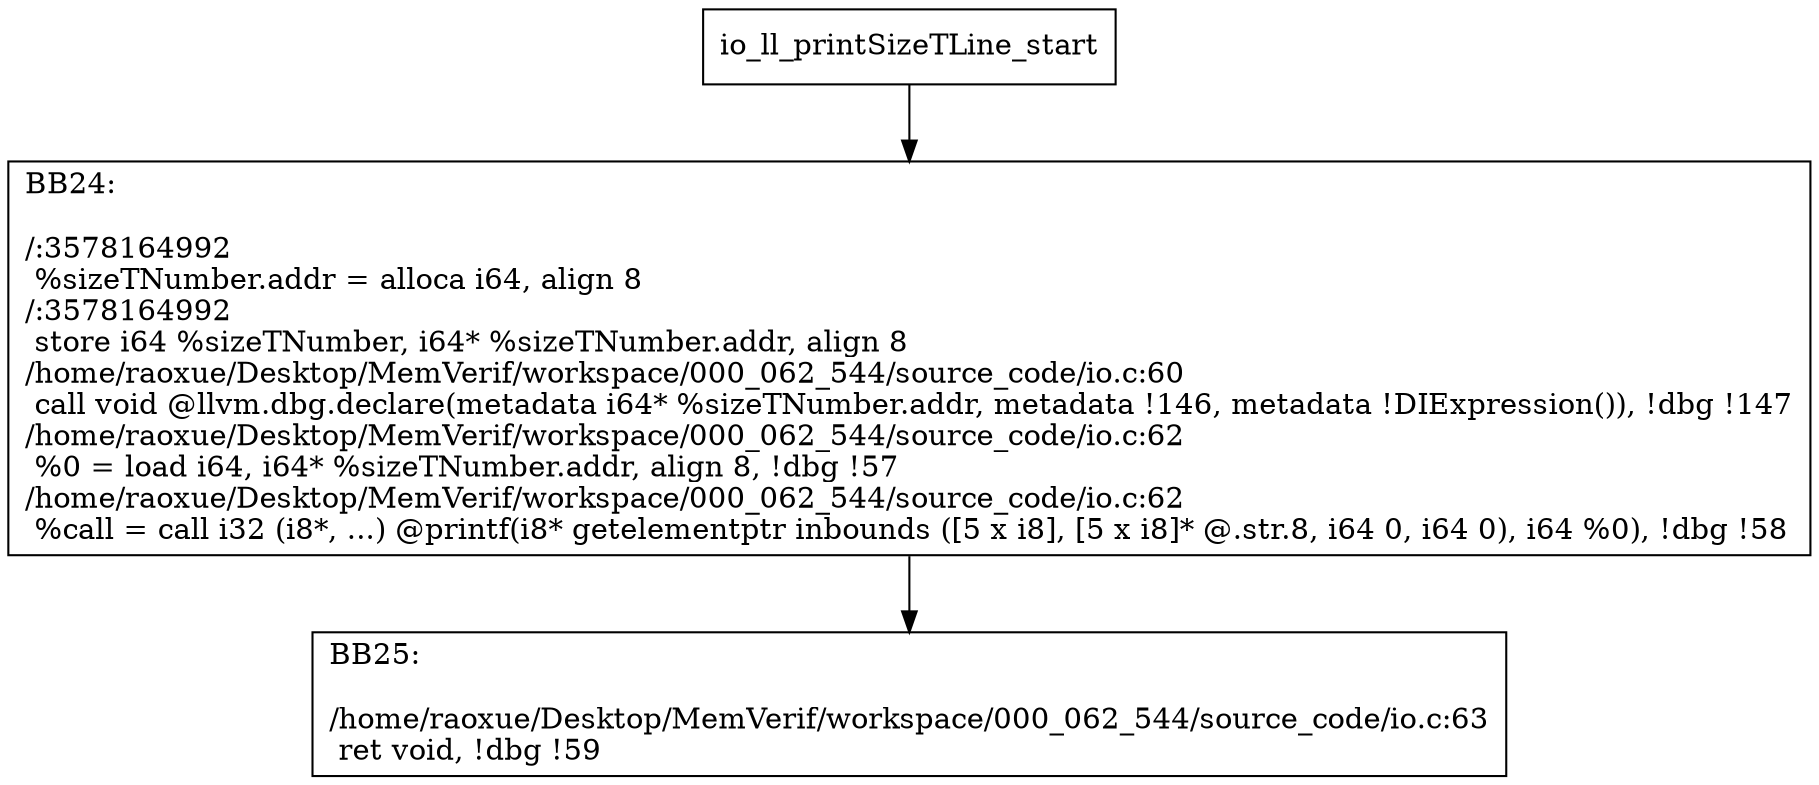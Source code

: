 digraph "CFG for'io_ll_printSizeTLine' function" {
	BBio_ll_printSizeTLine_start[shape=record,label="{io_ll_printSizeTLine_start}"];
	BBio_ll_printSizeTLine_start-> io_ll_printSizeTLineBB24;
	io_ll_printSizeTLineBB24 [shape=record, label="{BB24:\l\l/:3578164992\l
  %sizeTNumber.addr = alloca i64, align 8\l
/:3578164992\l
  store i64 %sizeTNumber, i64* %sizeTNumber.addr, align 8\l
/home/raoxue/Desktop/MemVerif/workspace/000_062_544/source_code/io.c:60\l
  call void @llvm.dbg.declare(metadata i64* %sizeTNumber.addr, metadata !146, metadata !DIExpression()), !dbg !147\l
/home/raoxue/Desktop/MemVerif/workspace/000_062_544/source_code/io.c:62\l
  %0 = load i64, i64* %sizeTNumber.addr, align 8, !dbg !57\l
/home/raoxue/Desktop/MemVerif/workspace/000_062_544/source_code/io.c:62\l
  %call = call i32 (i8*, ...) @printf(i8* getelementptr inbounds ([5 x i8], [5 x i8]* @.str.8, i64 0, i64 0), i64 %0), !dbg !58\l
}"];
	io_ll_printSizeTLineBB24-> io_ll_printSizeTLineBB25;
	io_ll_printSizeTLineBB25 [shape=record, label="{BB25:\l\l/home/raoxue/Desktop/MemVerif/workspace/000_062_544/source_code/io.c:63\l
  ret void, !dbg !59\l
}"];
}
